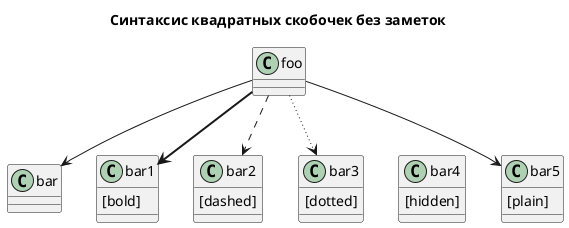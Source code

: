
@startuml
title Синтаксис квадратных скобочек без заметок
class foo
class bar
bar1 : [bold]
bar2 : [dashed]
bar3 : [dotted]
bar4 : [hidden]
bar5 : [plain]
foo --> bar
foo -[bold]-> bar1 
foo -[dashed]-> bar2
foo -[dotted]-> bar3
foo -[hidden]-> bar4
foo -[plain]-> bar5
@enduml
